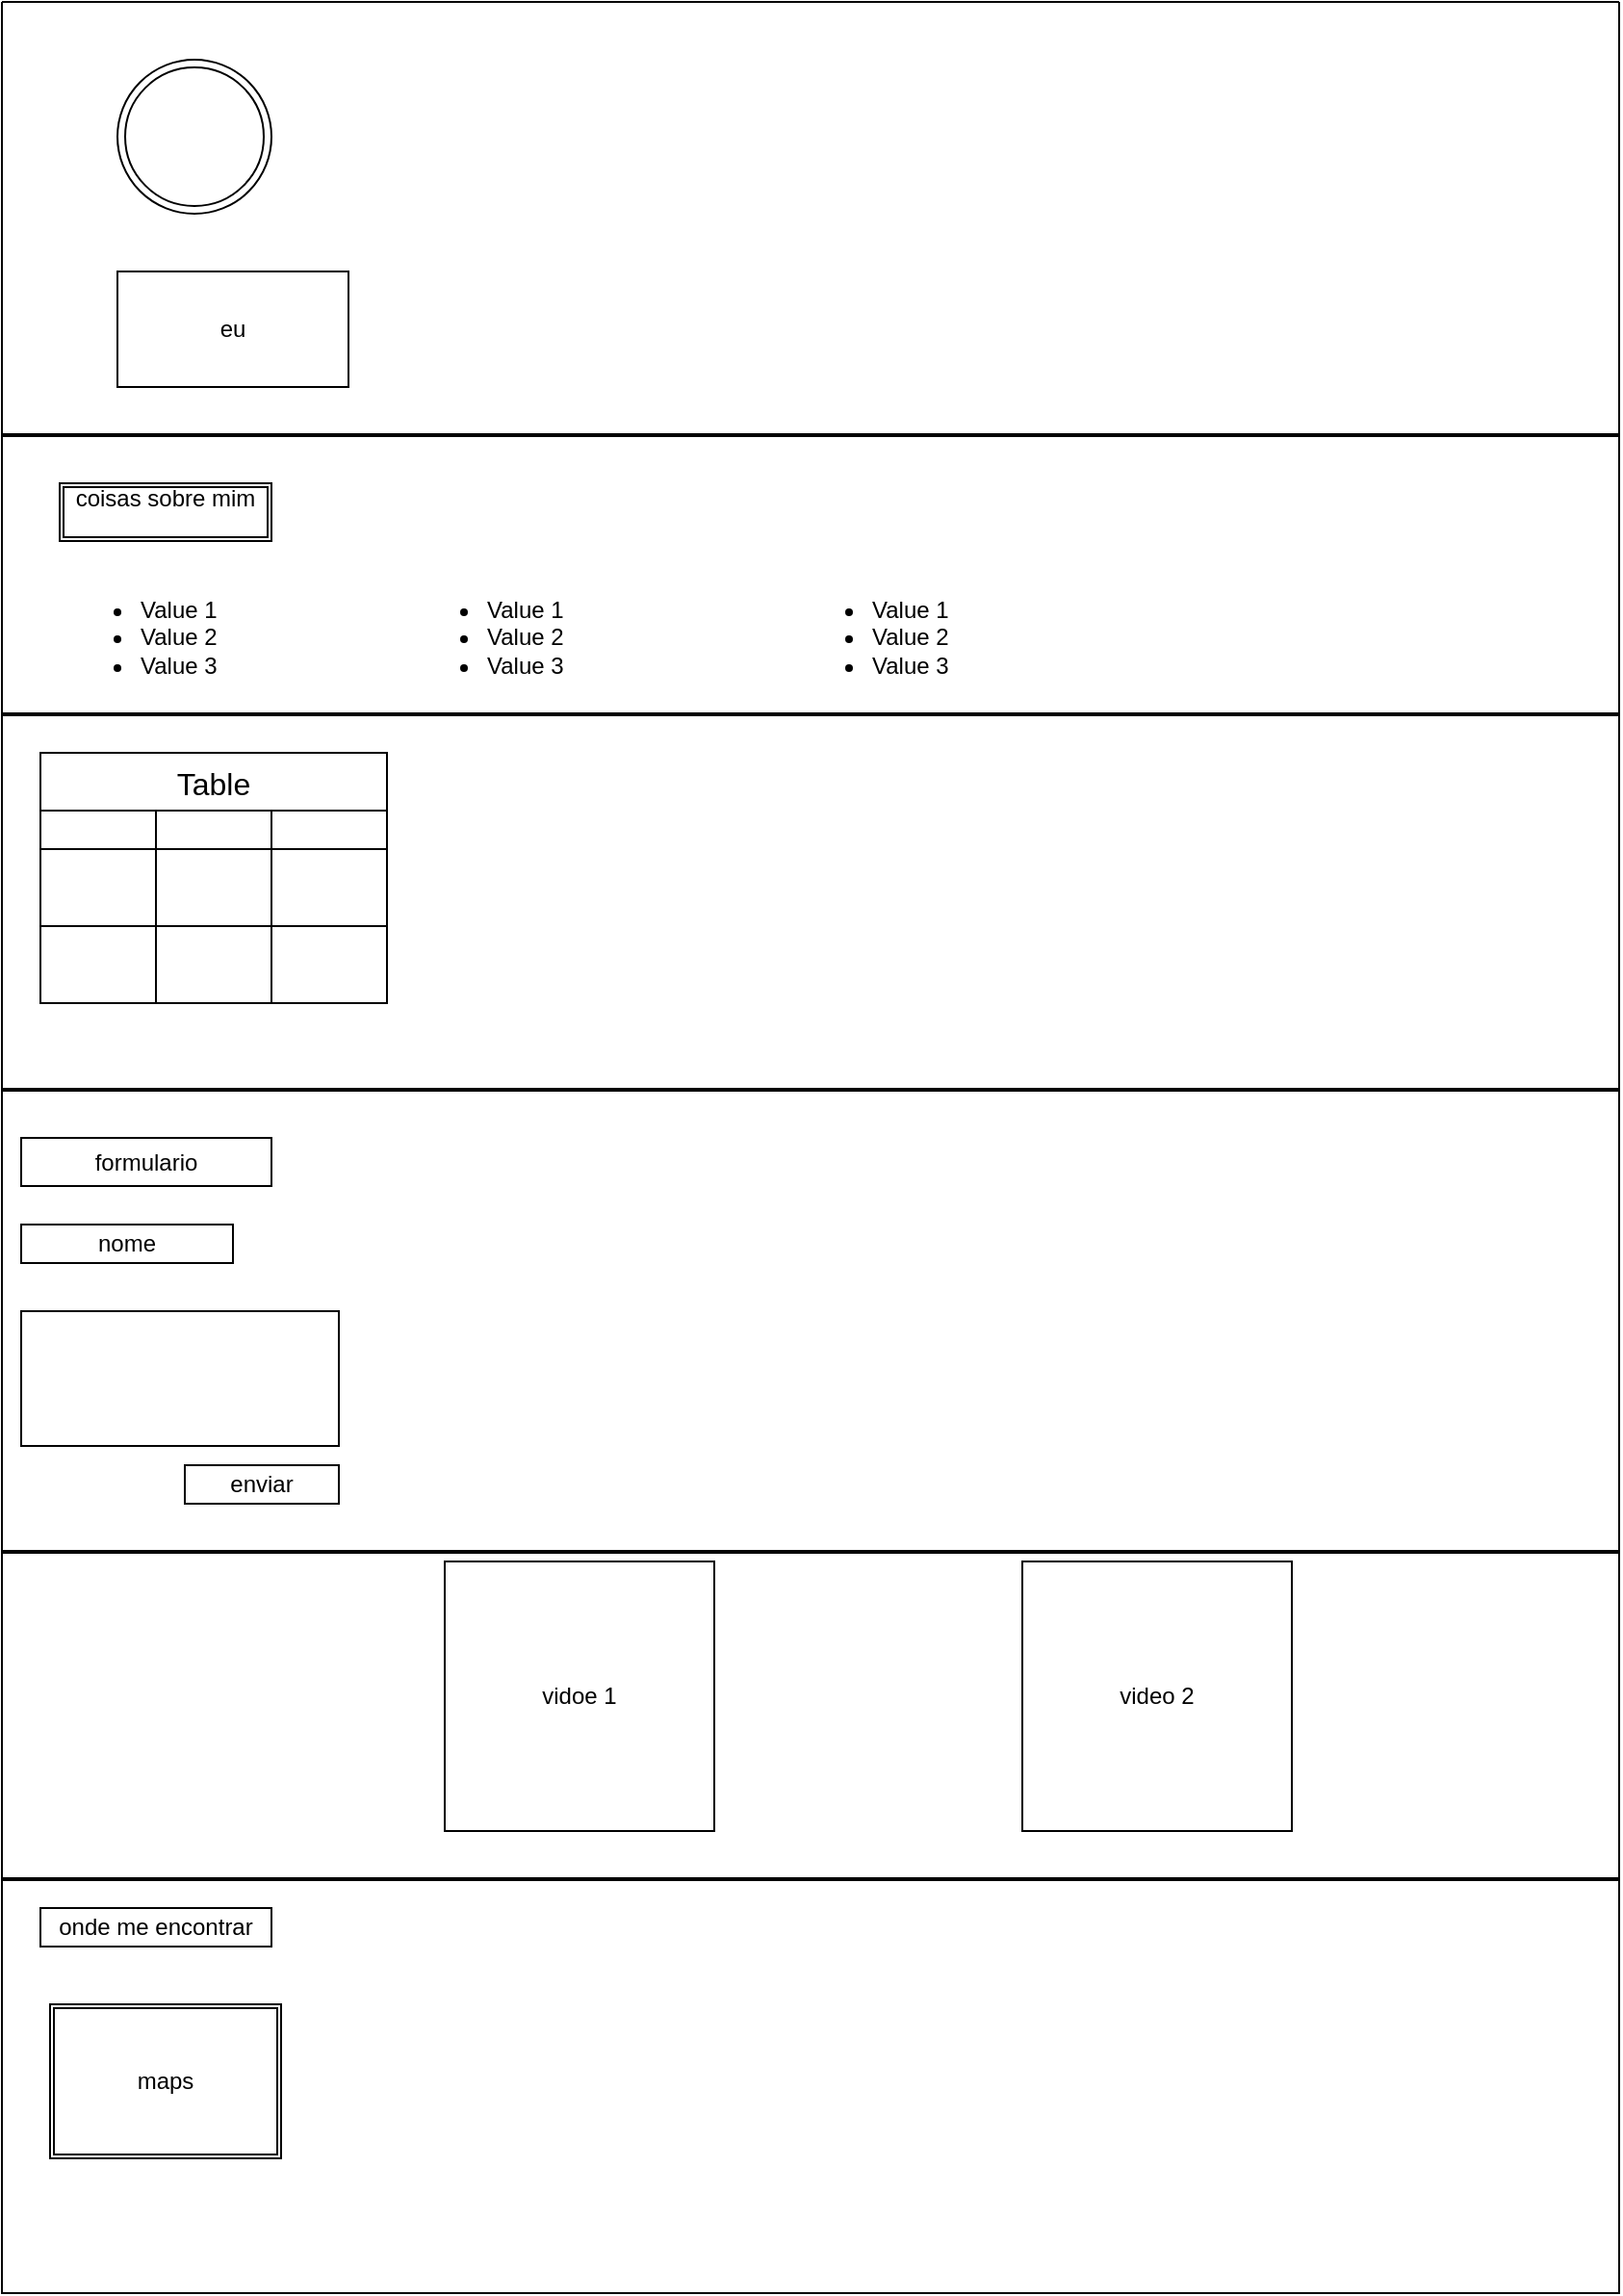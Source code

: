 <mxfile version="24.2.7" type="device">
  <diagram name="Página-1" id="QIBKg25wjQa4ouPMz_Ma">
    <mxGraphModel dx="2261" dy="1959" grid="1" gridSize="10" guides="1" tooltips="1" connect="1" arrows="1" fold="1" page="1" pageScale="1" pageWidth="827" pageHeight="1169" math="0" shadow="0">
      <root>
        <mxCell id="0" />
        <mxCell id="1" parent="0" />
        <mxCell id="rgW6PQGY26VnfaL5lfaB-1" value="" style="swimlane;startSize=0;" parent="1" vertex="1">
          <mxGeometry x="-90" y="-30" width="840" height="1190" as="geometry" />
        </mxCell>
        <mxCell id="xH8-zDHQjVwQmT4YfTOq-16" value="" style="ellipse;shape=doubleEllipse;whiteSpace=wrap;html=1;aspect=fixed;" vertex="1" parent="rgW6PQGY26VnfaL5lfaB-1">
          <mxGeometry x="60" y="30" width="80" height="80" as="geometry" />
        </mxCell>
        <mxCell id="xH8-zDHQjVwQmT4YfTOq-17" value="eu" style="rounded=0;whiteSpace=wrap;html=1;" vertex="1" parent="rgW6PQGY26VnfaL5lfaB-1">
          <mxGeometry x="60" y="140" width="120" height="60" as="geometry" />
        </mxCell>
        <mxCell id="xH8-zDHQjVwQmT4YfTOq-19" value="coisas sobre mim&lt;div&gt;&lt;br&gt;&lt;/div&gt;" style="shape=ext;double=1;rounded=0;whiteSpace=wrap;html=1;" vertex="1" parent="rgW6PQGY26VnfaL5lfaB-1">
          <mxGeometry x="30" y="250" width="110" height="30" as="geometry" />
        </mxCell>
        <mxCell id="xH8-zDHQjVwQmT4YfTOq-1" value="Table" style="shape=table;startSize=30;container=1;collapsible=0;childLayout=tableLayout;strokeColor=default;fontSize=16;" vertex="1" parent="rgW6PQGY26VnfaL5lfaB-1">
          <mxGeometry x="20" y="390" width="180" height="130" as="geometry" />
        </mxCell>
        <mxCell id="xH8-zDHQjVwQmT4YfTOq-2" value="" style="shape=tableRow;horizontal=0;startSize=0;swimlaneHead=0;swimlaneBody=0;strokeColor=inherit;top=0;left=0;bottom=0;right=0;collapsible=0;dropTarget=0;fillColor=none;points=[[0,0.5],[1,0.5]];portConstraint=eastwest;fontSize=16;" vertex="1" parent="xH8-zDHQjVwQmT4YfTOq-1">
          <mxGeometry y="30" width="180" height="20" as="geometry" />
        </mxCell>
        <mxCell id="xH8-zDHQjVwQmT4YfTOq-3" value="" style="shape=partialRectangle;html=1;whiteSpace=wrap;connectable=0;strokeColor=inherit;overflow=hidden;fillColor=none;top=0;left=0;bottom=0;right=0;pointerEvents=1;fontSize=16;" vertex="1" parent="xH8-zDHQjVwQmT4YfTOq-2">
          <mxGeometry width="60" height="20" as="geometry">
            <mxRectangle width="60" height="20" as="alternateBounds" />
          </mxGeometry>
        </mxCell>
        <mxCell id="xH8-zDHQjVwQmT4YfTOq-4" value="" style="shape=partialRectangle;html=1;whiteSpace=wrap;connectable=0;strokeColor=inherit;overflow=hidden;fillColor=none;top=0;left=0;bottom=0;right=0;pointerEvents=1;fontSize=16;" vertex="1" parent="xH8-zDHQjVwQmT4YfTOq-2">
          <mxGeometry x="60" width="60" height="20" as="geometry">
            <mxRectangle width="60" height="20" as="alternateBounds" />
          </mxGeometry>
        </mxCell>
        <mxCell id="xH8-zDHQjVwQmT4YfTOq-5" value="" style="shape=partialRectangle;html=1;whiteSpace=wrap;connectable=0;strokeColor=inherit;overflow=hidden;fillColor=none;top=0;left=0;bottom=0;right=0;pointerEvents=1;fontSize=16;" vertex="1" parent="xH8-zDHQjVwQmT4YfTOq-2">
          <mxGeometry x="120" width="60" height="20" as="geometry">
            <mxRectangle width="60" height="20" as="alternateBounds" />
          </mxGeometry>
        </mxCell>
        <mxCell id="xH8-zDHQjVwQmT4YfTOq-6" value="" style="shape=tableRow;horizontal=0;startSize=0;swimlaneHead=0;swimlaneBody=0;strokeColor=inherit;top=0;left=0;bottom=0;right=0;collapsible=0;dropTarget=0;fillColor=none;points=[[0,0.5],[1,0.5]];portConstraint=eastwest;fontSize=16;" vertex="1" parent="xH8-zDHQjVwQmT4YfTOq-1">
          <mxGeometry y="50" width="180" height="40" as="geometry" />
        </mxCell>
        <mxCell id="xH8-zDHQjVwQmT4YfTOq-7" value="" style="shape=partialRectangle;html=1;whiteSpace=wrap;connectable=0;strokeColor=inherit;overflow=hidden;fillColor=none;top=0;left=0;bottom=0;right=0;pointerEvents=1;fontSize=16;" vertex="1" parent="xH8-zDHQjVwQmT4YfTOq-6">
          <mxGeometry width="60" height="40" as="geometry">
            <mxRectangle width="60" height="40" as="alternateBounds" />
          </mxGeometry>
        </mxCell>
        <mxCell id="xH8-zDHQjVwQmT4YfTOq-8" value="" style="shape=partialRectangle;html=1;whiteSpace=wrap;connectable=0;strokeColor=inherit;overflow=hidden;fillColor=none;top=0;left=0;bottom=0;right=0;pointerEvents=1;fontSize=16;" vertex="1" parent="xH8-zDHQjVwQmT4YfTOq-6">
          <mxGeometry x="60" width="60" height="40" as="geometry">
            <mxRectangle width="60" height="40" as="alternateBounds" />
          </mxGeometry>
        </mxCell>
        <mxCell id="xH8-zDHQjVwQmT4YfTOq-9" value="" style="shape=partialRectangle;html=1;whiteSpace=wrap;connectable=0;strokeColor=inherit;overflow=hidden;fillColor=none;top=0;left=0;bottom=0;right=0;pointerEvents=1;fontSize=16;" vertex="1" parent="xH8-zDHQjVwQmT4YfTOq-6">
          <mxGeometry x="120" width="60" height="40" as="geometry">
            <mxRectangle width="60" height="40" as="alternateBounds" />
          </mxGeometry>
        </mxCell>
        <mxCell id="xH8-zDHQjVwQmT4YfTOq-10" value="" style="shape=tableRow;horizontal=0;startSize=0;swimlaneHead=0;swimlaneBody=0;strokeColor=inherit;top=0;left=0;bottom=0;right=0;collapsible=0;dropTarget=0;fillColor=none;points=[[0,0.5],[1,0.5]];portConstraint=eastwest;fontSize=16;" vertex="1" parent="xH8-zDHQjVwQmT4YfTOq-1">
          <mxGeometry y="90" width="180" height="40" as="geometry" />
        </mxCell>
        <mxCell id="xH8-zDHQjVwQmT4YfTOq-11" value="" style="shape=partialRectangle;html=1;whiteSpace=wrap;connectable=0;strokeColor=inherit;overflow=hidden;fillColor=none;top=0;left=0;bottom=0;right=0;pointerEvents=1;fontSize=16;" vertex="1" parent="xH8-zDHQjVwQmT4YfTOq-10">
          <mxGeometry width="60" height="40" as="geometry">
            <mxRectangle width="60" height="40" as="alternateBounds" />
          </mxGeometry>
        </mxCell>
        <mxCell id="xH8-zDHQjVwQmT4YfTOq-12" value="" style="shape=partialRectangle;html=1;whiteSpace=wrap;connectable=0;strokeColor=inherit;overflow=hidden;fillColor=none;top=0;left=0;bottom=0;right=0;pointerEvents=1;fontSize=16;" vertex="1" parent="xH8-zDHQjVwQmT4YfTOq-10">
          <mxGeometry x="60" width="60" height="40" as="geometry">
            <mxRectangle width="60" height="40" as="alternateBounds" />
          </mxGeometry>
        </mxCell>
        <mxCell id="xH8-zDHQjVwQmT4YfTOq-13" value="" style="shape=partialRectangle;html=1;whiteSpace=wrap;connectable=0;strokeColor=inherit;overflow=hidden;fillColor=none;top=0;left=0;bottom=0;right=0;pointerEvents=1;fontSize=16;" vertex="1" parent="xH8-zDHQjVwQmT4YfTOq-10">
          <mxGeometry x="120" width="60" height="40" as="geometry">
            <mxRectangle width="60" height="40" as="alternateBounds" />
          </mxGeometry>
        </mxCell>
        <mxCell id="xH8-zDHQjVwQmT4YfTOq-23" value="&lt;ul&gt;&lt;li&gt;Value 1&lt;/li&gt;&lt;li&gt;Value 2&lt;/li&gt;&lt;li&gt;Value 3&lt;/li&gt;&lt;/ul&gt;" style="text;strokeColor=none;fillColor=none;html=1;whiteSpace=wrap;verticalAlign=middle;overflow=hidden;" vertex="1" parent="rgW6PQGY26VnfaL5lfaB-1">
          <mxGeometry x="30" y="290" width="100" height="80" as="geometry" />
        </mxCell>
        <mxCell id="xH8-zDHQjVwQmT4YfTOq-24" value="&lt;ul&gt;&lt;li&gt;Value 1&lt;/li&gt;&lt;li&gt;Value 2&lt;/li&gt;&lt;li&gt;Value 3&lt;/li&gt;&lt;/ul&gt;" style="text;strokeColor=none;fillColor=none;html=1;whiteSpace=wrap;verticalAlign=middle;overflow=hidden;" vertex="1" parent="rgW6PQGY26VnfaL5lfaB-1">
          <mxGeometry x="210" y="290" width="100" height="80" as="geometry" />
        </mxCell>
        <mxCell id="xH8-zDHQjVwQmT4YfTOq-25" value="&lt;ul&gt;&lt;li&gt;Value 1&lt;/li&gt;&lt;li&gt;Value 2&lt;/li&gt;&lt;li&gt;Value 3&lt;/li&gt;&lt;/ul&gt;" style="text;strokeColor=none;fillColor=none;html=1;whiteSpace=wrap;verticalAlign=middle;overflow=hidden;" vertex="1" parent="rgW6PQGY26VnfaL5lfaB-1">
          <mxGeometry x="410" y="290" width="100" height="80" as="geometry" />
        </mxCell>
        <mxCell id="xH8-zDHQjVwQmT4YfTOq-28" value="formulario" style="rounded=0;whiteSpace=wrap;html=1;" vertex="1" parent="rgW6PQGY26VnfaL5lfaB-1">
          <mxGeometry x="10" y="590" width="130" height="25" as="geometry" />
        </mxCell>
        <mxCell id="xH8-zDHQjVwQmT4YfTOq-29" value="nome" style="rounded=0;whiteSpace=wrap;html=1;" vertex="1" parent="rgW6PQGY26VnfaL5lfaB-1">
          <mxGeometry x="10" y="635" width="110" height="20" as="geometry" />
        </mxCell>
        <mxCell id="xH8-zDHQjVwQmT4YfTOq-30" value="" style="rounded=0;whiteSpace=wrap;html=1;" vertex="1" parent="rgW6PQGY26VnfaL5lfaB-1">
          <mxGeometry x="10" y="680" width="165" height="70" as="geometry" />
        </mxCell>
        <mxCell id="xH8-zDHQjVwQmT4YfTOq-31" value="enviar" style="rounded=0;whiteSpace=wrap;html=1;" vertex="1" parent="rgW6PQGY26VnfaL5lfaB-1">
          <mxGeometry x="95" y="760" width="80" height="20" as="geometry" />
        </mxCell>
        <mxCell id="xH8-zDHQjVwQmT4YfTOq-34" value="" style="line;strokeWidth=2;html=1;" vertex="1" parent="rgW6PQGY26VnfaL5lfaB-1">
          <mxGeometry y="800" width="840" height="10" as="geometry" />
        </mxCell>
        <mxCell id="xH8-zDHQjVwQmT4YfTOq-37" value="vidoe 1" style="whiteSpace=wrap;html=1;aspect=fixed;" vertex="1" parent="rgW6PQGY26VnfaL5lfaB-1">
          <mxGeometry x="230" y="810" width="140" height="140" as="geometry" />
        </mxCell>
        <mxCell id="xH8-zDHQjVwQmT4YfTOq-39" value="video 2" style="whiteSpace=wrap;html=1;aspect=fixed;" vertex="1" parent="rgW6PQGY26VnfaL5lfaB-1">
          <mxGeometry x="530" y="810" width="140" height="140" as="geometry" />
        </mxCell>
        <mxCell id="xH8-zDHQjVwQmT4YfTOq-41" value="" style="line;strokeWidth=2;html=1;" vertex="1" parent="rgW6PQGY26VnfaL5lfaB-1">
          <mxGeometry y="970" width="840" height="10" as="geometry" />
        </mxCell>
        <mxCell id="xH8-zDHQjVwQmT4YfTOq-43" value="onde me encontrar" style="rounded=0;whiteSpace=wrap;html=1;" vertex="1" parent="rgW6PQGY26VnfaL5lfaB-1">
          <mxGeometry x="20" y="990" width="120" height="20" as="geometry" />
        </mxCell>
        <mxCell id="xH8-zDHQjVwQmT4YfTOq-44" value="maps" style="shape=ext;double=1;rounded=0;whiteSpace=wrap;html=1;" vertex="1" parent="rgW6PQGY26VnfaL5lfaB-1">
          <mxGeometry x="25" y="1040" width="120" height="80" as="geometry" />
        </mxCell>
        <mxCell id="xH8-zDHQjVwQmT4YfTOq-18" value="" style="line;strokeWidth=2;html=1;" vertex="1" parent="1">
          <mxGeometry x="-90" y="190" width="840" height="10" as="geometry" />
        </mxCell>
        <mxCell id="xH8-zDHQjVwQmT4YfTOq-20" value="" style="line;strokeWidth=2;html=1;" vertex="1" parent="1">
          <mxGeometry x="-90" y="335" width="840" height="10" as="geometry" />
        </mxCell>
        <mxCell id="xH8-zDHQjVwQmT4YfTOq-21" value="" style="line;strokeWidth=2;html=1;" vertex="1" parent="1">
          <mxGeometry x="-90" y="530" width="840" height="10" as="geometry" />
        </mxCell>
      </root>
    </mxGraphModel>
  </diagram>
</mxfile>
